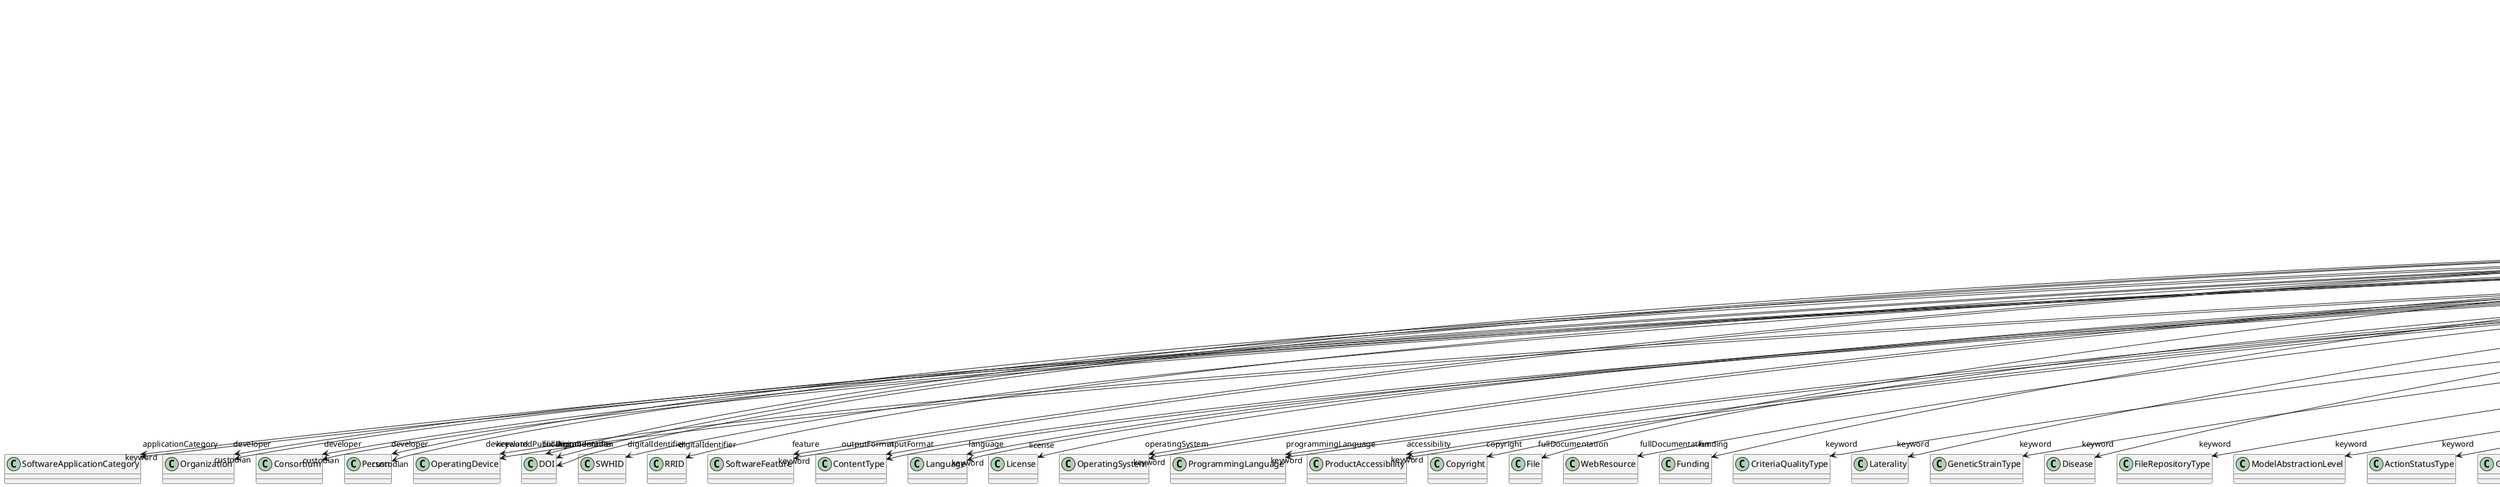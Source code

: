 @startuml
class SoftwareVersion {
+applicationCategory
+developer
+device
+digitalIdentifier
+feature
+hasPart
+inputFormat
+isAlternativeVersionOf
+isNewVersionOf
+language
+license
+operatingSystem
+outputFormat
+programmingLanguage
+requirement
+accessibility
+copyright
+custodian
+description
+fullDocumentation
+fullName
+funding
+homepage
+howToCite
+keyword
+otherContribution
+relatedPublication
+releaseDate
+repository
+shortName
+supportChannel
+versionIdentifier
+versionInnovation

}
SoftwareVersion -d-> "applicationCategory" SoftwareApplicationCategory
SoftwareVersion -d-> "developer" Organization
SoftwareVersion -d-> "developer" Consortium
SoftwareVersion -d-> "developer" Person
SoftwareVersion -d-> "device" OperatingDevice
SoftwareVersion -d-> "digitalIdentifier" DOI
SoftwareVersion -d-> "digitalIdentifier" SWHID
SoftwareVersion -d-> "digitalIdentifier" RRID
SoftwareVersion -d-> "feature" SoftwareFeature
SoftwareVersion -d-> "hasPart" SoftwareVersion
SoftwareVersion -d-> "inputFormat" ContentType
SoftwareVersion -d-> "isAlternativeVersionOf" SoftwareVersion
SoftwareVersion -d-> "isNewVersionOf" SoftwareVersion
SoftwareVersion -d-> "language" Language
SoftwareVersion -d-> "license" License
SoftwareVersion -d-> "operatingSystem" OperatingSystem
SoftwareVersion -d-> "outputFormat" ContentType
SoftwareVersion -d-> "programmingLanguage" ProgrammingLanguage
SoftwareVersion -d-> "accessibility" ProductAccessibility
SoftwareVersion -d-> "copyright" Copyright
SoftwareVersion -d-> "custodian" Organization
SoftwareVersion -d-> "custodian" Consortium
SoftwareVersion -d-> "custodian" Person
SoftwareVersion -d-> "fullDocumentation" DOI
SoftwareVersion -d-> "fullDocumentation" File
SoftwareVersion -d-> "fullDocumentation" WebResource
SoftwareVersion -d-> "funding" Funding
SoftwareVersion -d-> "keyword" CriteriaQualityType
SoftwareVersion -d-> "keyword" Laterality
SoftwareVersion -d-> "keyword" ProgrammingLanguage
SoftwareVersion -d-> "keyword" GeneticStrainType
SoftwareVersion -d-> "keyword" Disease
SoftwareVersion -d-> "keyword" FileRepositoryType
SoftwareVersion -d-> "keyword" ModelAbstractionLevel
SoftwareVersion -d-> "keyword" ActionStatusType
SoftwareVersion -d-> "keyword" OperatingDevice
SoftwareVersion -d-> "keyword" GustatoryStimulusType
SoftwareVersion -d-> "keyword" OperatingSystem
SoftwareVersion -d-> "keyword" EducationalLevel
SoftwareVersion -d-> "keyword" TypeOfUncertainty
SoftwareVersion -d-> "keyword" PreparationType
SoftwareVersion -d-> "keyword" AnatomicalAxesOrientation
SoftwareVersion -d-> "keyword" Language
SoftwareVersion -d-> "keyword" SubjectAttribute
SoftwareVersion -d-> "keyword" AgeCategory
SoftwareVersion -d-> "keyword" Handedness
SoftwareVersion -d-> "keyword" Terminology
SoftwareVersion -d-> "keyword" QualitativeOverlap
SoftwareVersion -d-> "keyword" StimulationTechnique
SoftwareVersion -d-> "keyword" BreedingType
SoftwareVersion -d-> "keyword" DataType
SoftwareVersion -d-> "keyword" Species
SoftwareVersion -d-> "keyword" CranialWindowConstructionType
SoftwareVersion -d-> "keyword" ElectricalStimulusType
SoftwareVersion -d-> "keyword" CranialWindowReinforcementType
SoftwareVersion -d-> "keyword" SoftwareFeature
SoftwareVersion -d-> "keyword" Service
SoftwareVersion -d-> "keyword" SoftwareApplicationCategory
SoftwareVersion -d-> "keyword" Colormap
SoftwareVersion -d-> "keyword" ChemicalMixtureType
SoftwareVersion -d-> "keyword" SetupType
SoftwareVersion -d-> "keyword" AnatomicalPlane
SoftwareVersion -d-> "keyword" TissueSampleType
SoftwareVersion -d-> "keyword" Technique
SoftwareVersion -d-> "keyword" OrganismSystem
SoftwareVersion -d-> "keyword" DifferenceMeasure
SoftwareVersion -d-> "keyword" OpticalStimulusType
SoftwareVersion -d-> "keyword" AnnotationCriteriaType
SoftwareVersion -d-> "keyword" ExperimentalApproach
SoftwareVersion -d-> "keyword" DiseaseModel
SoftwareVersion -d-> "keyword" OrganismSubstance
SoftwareVersion -d-> "keyword" PatchClampVariation
SoftwareVersion -d-> "keyword" MetaDataModelType
SoftwareVersion -d-> "keyword" ModelScope
SoftwareVersion -d-> "keyword" CellType
SoftwareVersion -d-> "keyword" Organ
SoftwareVersion -d-> "keyword" SubcellularEntity
SoftwareVersion -d-> "keyword" MeasuredQuantity
SoftwareVersion -d-> "keyword" SemanticDataType
SoftwareVersion -d-> "keyword" UBERONParcellation
SoftwareVersion -d-> "keyword" VisualStimulusType
SoftwareVersion -d-> "keyword" AnatomicalIdentificationType
SoftwareVersion -d-> "keyword" EthicsAssessment
SoftwareVersion -d-> "keyword" BiologicalSex
SoftwareVersion -d-> "keyword" TermSuggestion
SoftwareVersion -d-> "keyword" ProductAccessibility
SoftwareVersion -d-> "keyword" ContributionType
SoftwareVersion -d-> "keyword" AuditoryStimulusType
SoftwareVersion -d-> "keyword" TissueSampleAttribute
SoftwareVersion -d-> "keyword" MolecularEntity
SoftwareVersion -d-> "keyword" AtlasType
SoftwareVersion -d-> "keyword" CellCultureType
SoftwareVersion -d-> "keyword" BiologicalProcess
SoftwareVersion -d-> "keyword" TactileStimulusType
SoftwareVersion -d-> "keyword" LearningResourceType
SoftwareVersion -d-> "keyword" AnalysisTechnique
SoftwareVersion -d-> "keyword" DeviceType
SoftwareVersion -d-> "keyword" StimulationApproach
SoftwareVersion -d-> "keyword" MeasuredSignalType
SoftwareVersion -d-> "keyword" FileBundleGrouping
SoftwareVersion -d-> "keyword" AnnotationType
SoftwareVersion -d-> "keyword" OlfactoryStimulusType
SoftwareVersion -d-> "keyword" BiologicalOrder
SoftwareVersion -d-> "keyword" UnitOfMeasurement
SoftwareVersion -d-> "keyword" FileUsageRole
SoftwareVersion -d-> "otherContribution" Contribution
SoftwareVersion -d-> "relatedPublication" ISBN
SoftwareVersion -d-> "relatedPublication" ISSN
SoftwareVersion -d-> "relatedPublication" HANDLE
SoftwareVersion -d-> "relatedPublication" DOI
SoftwareVersion -d-> "relatedPublication" Chapter
SoftwareVersion -d-> "relatedPublication" Book
SoftwareVersion -d-> "relatedPublication" ScholarlyArticle
SoftwareVersion -d-> "repository" FileRepository

@enduml